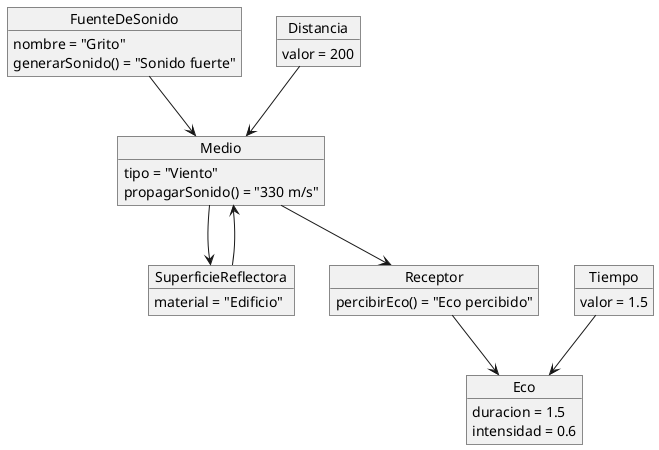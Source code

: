 @startuml
object FuenteDeSonido {
    nombre = "Grito"
    generarSonido() = "Sonido fuerte"
}

object Medio {
    tipo = "Viento"
    propagarSonido() = "330 m/s"
}

object SuperficieReflectora {
    material = "Edificio"
}

object Receptor {
    percibirEco() = "Eco percibido"
}

object Eco {
    duracion = 1.5
    intensidad = 0.6
}

object Distancia {
    valor = 200
}

object Tiempo {
    valor = 1.5
}

FuenteDeSonido --> Medio
Medio --> SuperficieReflectora
SuperficieReflectora --> Medio
Medio --> Receptor
Receptor --> Eco
Distancia --> Medio
Tiempo --> Eco
@enduml
